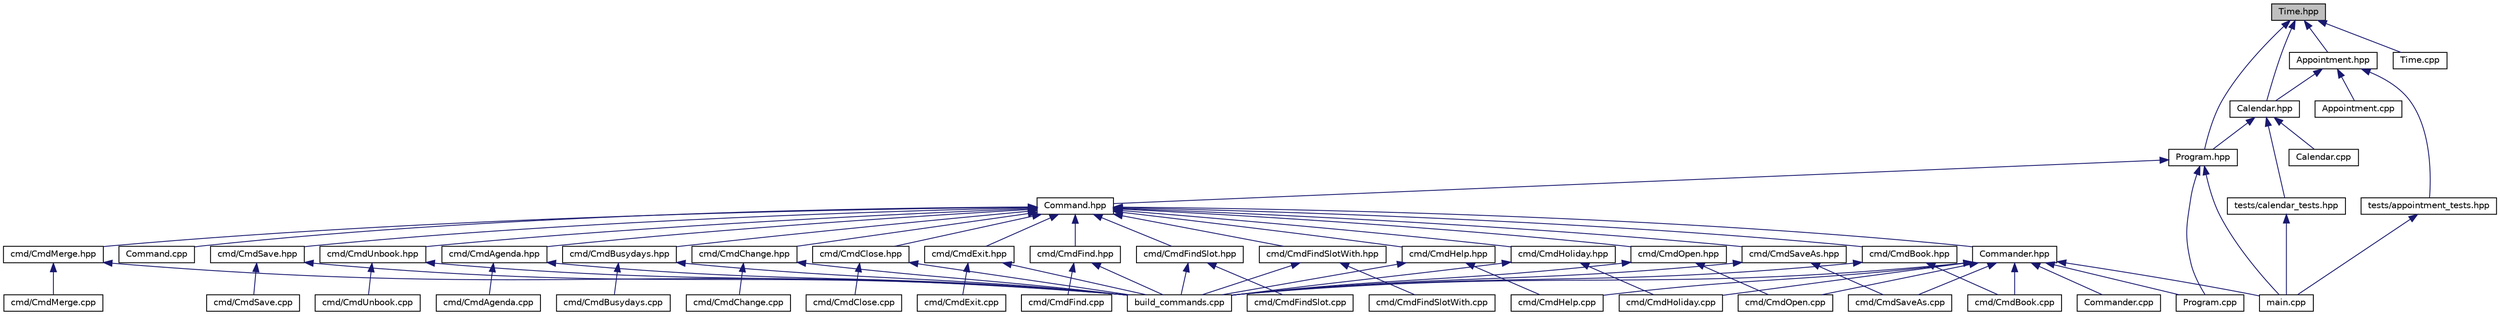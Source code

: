 digraph "Time.hpp"
{
  edge [fontname="Helvetica",fontsize="10",labelfontname="Helvetica",labelfontsize="10"];
  node [fontname="Helvetica",fontsize="10",shape=record];
  Node3 [label="Time.hpp",height=0.2,width=0.4,color="black", fillcolor="grey75", style="filled", fontcolor="black"];
  Node3 -> Node4 [dir="back",color="midnightblue",fontsize="10",style="solid"];
  Node4 [label="Appointment.hpp",height=0.2,width=0.4,color="black", fillcolor="white", style="filled",URL="$Appointment_8hpp.html"];
  Node4 -> Node5 [dir="back",color="midnightblue",fontsize="10",style="solid"];
  Node5 [label="Appointment.cpp",height=0.2,width=0.4,color="black", fillcolor="white", style="filled",URL="$Appointment_8cpp.html"];
  Node4 -> Node6 [dir="back",color="midnightblue",fontsize="10",style="solid"];
  Node6 [label="Calendar.hpp",height=0.2,width=0.4,color="black", fillcolor="white", style="filled",URL="$Calendar_8hpp.html"];
  Node6 -> Node7 [dir="back",color="midnightblue",fontsize="10",style="solid"];
  Node7 [label="Program.hpp",height=0.2,width=0.4,color="black", fillcolor="white", style="filled",URL="$Program_8hpp.html"];
  Node7 -> Node8 [dir="back",color="midnightblue",fontsize="10",style="solid"];
  Node8 [label="Command.hpp",height=0.2,width=0.4,color="black", fillcolor="white", style="filled",URL="$Command_8hpp.html"];
  Node8 -> Node9 [dir="back",color="midnightblue",fontsize="10",style="solid"];
  Node9 [label="Commander.hpp",height=0.2,width=0.4,color="black", fillcolor="white", style="filled",URL="$Commander_8hpp.html"];
  Node9 -> Node10 [dir="back",color="midnightblue",fontsize="10",style="solid"];
  Node10 [label="build_commands.cpp",height=0.2,width=0.4,color="black", fillcolor="white", style="filled",URL="$build__commands_8cpp.html"];
  Node9 -> Node11 [dir="back",color="midnightblue",fontsize="10",style="solid"];
  Node11 [label="cmd/CmdBook.cpp",height=0.2,width=0.4,color="black", fillcolor="white", style="filled",URL="$CmdBook_8cpp.html"];
  Node9 -> Node12 [dir="back",color="midnightblue",fontsize="10",style="solid"];
  Node12 [label="cmd/CmdHelp.cpp",height=0.2,width=0.4,color="black", fillcolor="white", style="filled",URL="$CmdHelp_8cpp.html"];
  Node9 -> Node13 [dir="back",color="midnightblue",fontsize="10",style="solid"];
  Node13 [label="cmd/CmdHoliday.cpp",height=0.2,width=0.4,color="black", fillcolor="white", style="filled",URL="$CmdHoliday_8cpp.html"];
  Node9 -> Node14 [dir="back",color="midnightblue",fontsize="10",style="solid"];
  Node14 [label="cmd/CmdOpen.cpp",height=0.2,width=0.4,color="black", fillcolor="white", style="filled",URL="$CmdOpen_8cpp.html"];
  Node9 -> Node15 [dir="back",color="midnightblue",fontsize="10",style="solid"];
  Node15 [label="cmd/CmdSaveAs.cpp",height=0.2,width=0.4,color="black", fillcolor="white", style="filled",URL="$CmdSaveAs_8cpp.html"];
  Node9 -> Node16 [dir="back",color="midnightblue",fontsize="10",style="solid"];
  Node16 [label="Commander.cpp",height=0.2,width=0.4,color="black", fillcolor="white", style="filled",URL="$Commander_8cpp.html"];
  Node9 -> Node17 [dir="back",color="midnightblue",fontsize="10",style="solid"];
  Node17 [label="main.cpp",height=0.2,width=0.4,color="black", fillcolor="white", style="filled",URL="$main_8cpp.html"];
  Node9 -> Node18 [dir="back",color="midnightblue",fontsize="10",style="solid"];
  Node18 [label="Program.cpp",height=0.2,width=0.4,color="black", fillcolor="white", style="filled",URL="$Program_8cpp.html"];
  Node8 -> Node19 [dir="back",color="midnightblue",fontsize="10",style="solid"];
  Node19 [label="cmd/CmdAgenda.hpp",height=0.2,width=0.4,color="black", fillcolor="white", style="filled",URL="$CmdAgenda_8hpp.html"];
  Node19 -> Node10 [dir="back",color="midnightblue",fontsize="10",style="solid"];
  Node19 -> Node20 [dir="back",color="midnightblue",fontsize="10",style="solid"];
  Node20 [label="cmd/CmdAgenda.cpp",height=0.2,width=0.4,color="black", fillcolor="white", style="filled",URL="$CmdAgenda_8cpp.html"];
  Node8 -> Node21 [dir="back",color="midnightblue",fontsize="10",style="solid"];
  Node21 [label="cmd/CmdBook.hpp",height=0.2,width=0.4,color="black", fillcolor="white", style="filled",URL="$CmdBook_8hpp.html"];
  Node21 -> Node10 [dir="back",color="midnightblue",fontsize="10",style="solid"];
  Node21 -> Node11 [dir="back",color="midnightblue",fontsize="10",style="solid"];
  Node8 -> Node22 [dir="back",color="midnightblue",fontsize="10",style="solid"];
  Node22 [label="cmd/CmdBusydays.hpp",height=0.2,width=0.4,color="black", fillcolor="white", style="filled",URL="$CmdBusydays_8hpp.html"];
  Node22 -> Node10 [dir="back",color="midnightblue",fontsize="10",style="solid"];
  Node22 -> Node23 [dir="back",color="midnightblue",fontsize="10",style="solid"];
  Node23 [label="cmd/CmdBusydays.cpp",height=0.2,width=0.4,color="black", fillcolor="white", style="filled",URL="$CmdBusydays_8cpp.html"];
  Node8 -> Node24 [dir="back",color="midnightblue",fontsize="10",style="solid"];
  Node24 [label="cmd/CmdChange.hpp",height=0.2,width=0.4,color="black", fillcolor="white", style="filled",URL="$CmdChange_8hpp.html"];
  Node24 -> Node10 [dir="back",color="midnightblue",fontsize="10",style="solid"];
  Node24 -> Node25 [dir="back",color="midnightblue",fontsize="10",style="solid"];
  Node25 [label="cmd/CmdChange.cpp",height=0.2,width=0.4,color="black", fillcolor="white", style="filled",URL="$CmdChange_8cpp.html"];
  Node8 -> Node26 [dir="back",color="midnightblue",fontsize="10",style="solid"];
  Node26 [label="cmd/CmdClose.hpp",height=0.2,width=0.4,color="black", fillcolor="white", style="filled",URL="$CmdClose_8hpp.html"];
  Node26 -> Node10 [dir="back",color="midnightblue",fontsize="10",style="solid"];
  Node26 -> Node27 [dir="back",color="midnightblue",fontsize="10",style="solid"];
  Node27 [label="cmd/CmdClose.cpp",height=0.2,width=0.4,color="black", fillcolor="white", style="filled",URL="$CmdClose_8cpp.html"];
  Node8 -> Node28 [dir="back",color="midnightblue",fontsize="10",style="solid"];
  Node28 [label="cmd/CmdExit.hpp",height=0.2,width=0.4,color="black", fillcolor="white", style="filled",URL="$CmdExit_8hpp.html"];
  Node28 -> Node10 [dir="back",color="midnightblue",fontsize="10",style="solid"];
  Node28 -> Node29 [dir="back",color="midnightblue",fontsize="10",style="solid"];
  Node29 [label="cmd/CmdExit.cpp",height=0.2,width=0.4,color="black", fillcolor="white", style="filled",URL="$CmdExit_8cpp.html"];
  Node8 -> Node30 [dir="back",color="midnightblue",fontsize="10",style="solid"];
  Node30 [label="cmd/CmdFind.hpp",height=0.2,width=0.4,color="black", fillcolor="white", style="filled",URL="$CmdFind_8hpp.html"];
  Node30 -> Node10 [dir="back",color="midnightblue",fontsize="10",style="solid"];
  Node30 -> Node31 [dir="back",color="midnightblue",fontsize="10",style="solid"];
  Node31 [label="cmd/CmdFind.cpp",height=0.2,width=0.4,color="black", fillcolor="white", style="filled",URL="$CmdFind_8cpp.html"];
  Node8 -> Node32 [dir="back",color="midnightblue",fontsize="10",style="solid"];
  Node32 [label="cmd/CmdFindSlot.hpp",height=0.2,width=0.4,color="black", fillcolor="white", style="filled",URL="$CmdFindSlot_8hpp.html"];
  Node32 -> Node10 [dir="back",color="midnightblue",fontsize="10",style="solid"];
  Node32 -> Node33 [dir="back",color="midnightblue",fontsize="10",style="solid"];
  Node33 [label="cmd/CmdFindSlot.cpp",height=0.2,width=0.4,color="black", fillcolor="white", style="filled",URL="$CmdFindSlot_8cpp.html"];
  Node8 -> Node34 [dir="back",color="midnightblue",fontsize="10",style="solid"];
  Node34 [label="cmd/CmdFindSlotWith.hpp",height=0.2,width=0.4,color="black", fillcolor="white", style="filled",URL="$CmdFindSlotWith_8hpp.html"];
  Node34 -> Node10 [dir="back",color="midnightblue",fontsize="10",style="solid"];
  Node34 -> Node35 [dir="back",color="midnightblue",fontsize="10",style="solid"];
  Node35 [label="cmd/CmdFindSlotWith.cpp",height=0.2,width=0.4,color="black", fillcolor="white", style="filled",URL="$CmdFindSlotWith_8cpp.html"];
  Node8 -> Node36 [dir="back",color="midnightblue",fontsize="10",style="solid"];
  Node36 [label="cmd/CmdHelp.hpp",height=0.2,width=0.4,color="black", fillcolor="white", style="filled",URL="$CmdHelp_8hpp.html"];
  Node36 -> Node10 [dir="back",color="midnightblue",fontsize="10",style="solid"];
  Node36 -> Node12 [dir="back",color="midnightblue",fontsize="10",style="solid"];
  Node8 -> Node37 [dir="back",color="midnightblue",fontsize="10",style="solid"];
  Node37 [label="cmd/CmdHoliday.hpp",height=0.2,width=0.4,color="black", fillcolor="white", style="filled",URL="$CmdHoliday_8hpp.html"];
  Node37 -> Node10 [dir="back",color="midnightblue",fontsize="10",style="solid"];
  Node37 -> Node13 [dir="back",color="midnightblue",fontsize="10",style="solid"];
  Node8 -> Node38 [dir="back",color="midnightblue",fontsize="10",style="solid"];
  Node38 [label="cmd/CmdMerge.hpp",height=0.2,width=0.4,color="black", fillcolor="white", style="filled",URL="$CmdMerge_8hpp.html"];
  Node38 -> Node10 [dir="back",color="midnightblue",fontsize="10",style="solid"];
  Node38 -> Node39 [dir="back",color="midnightblue",fontsize="10",style="solid"];
  Node39 [label="cmd/CmdMerge.cpp",height=0.2,width=0.4,color="black", fillcolor="white", style="filled",URL="$CmdMerge_8cpp.html"];
  Node8 -> Node40 [dir="back",color="midnightblue",fontsize="10",style="solid"];
  Node40 [label="cmd/CmdOpen.hpp",height=0.2,width=0.4,color="black", fillcolor="white", style="filled",URL="$CmdOpen_8hpp.html"];
  Node40 -> Node10 [dir="back",color="midnightblue",fontsize="10",style="solid"];
  Node40 -> Node14 [dir="back",color="midnightblue",fontsize="10",style="solid"];
  Node8 -> Node41 [dir="back",color="midnightblue",fontsize="10",style="solid"];
  Node41 [label="cmd/CmdSave.hpp",height=0.2,width=0.4,color="black", fillcolor="white", style="filled",URL="$CmdSave_8hpp.html"];
  Node41 -> Node10 [dir="back",color="midnightblue",fontsize="10",style="solid"];
  Node41 -> Node42 [dir="back",color="midnightblue",fontsize="10",style="solid"];
  Node42 [label="cmd/CmdSave.cpp",height=0.2,width=0.4,color="black", fillcolor="white", style="filled",URL="$CmdSave_8cpp.html"];
  Node8 -> Node43 [dir="back",color="midnightblue",fontsize="10",style="solid"];
  Node43 [label="cmd/CmdSaveAs.hpp",height=0.2,width=0.4,color="black", fillcolor="white", style="filled",URL="$CmdSaveAs_8hpp.html"];
  Node43 -> Node10 [dir="back",color="midnightblue",fontsize="10",style="solid"];
  Node43 -> Node15 [dir="back",color="midnightblue",fontsize="10",style="solid"];
  Node8 -> Node44 [dir="back",color="midnightblue",fontsize="10",style="solid"];
  Node44 [label="cmd/CmdUnbook.hpp",height=0.2,width=0.4,color="black", fillcolor="white", style="filled",URL="$CmdUnbook_8hpp.html"];
  Node44 -> Node10 [dir="back",color="midnightblue",fontsize="10",style="solid"];
  Node44 -> Node45 [dir="back",color="midnightblue",fontsize="10",style="solid"];
  Node45 [label="cmd/CmdUnbook.cpp",height=0.2,width=0.4,color="black", fillcolor="white", style="filled",URL="$CmdUnbook_8cpp.html"];
  Node8 -> Node46 [dir="back",color="midnightblue",fontsize="10",style="solid"];
  Node46 [label="Command.cpp",height=0.2,width=0.4,color="black", fillcolor="white", style="filled",URL="$Command_8cpp.html"];
  Node7 -> Node17 [dir="back",color="midnightblue",fontsize="10",style="solid"];
  Node7 -> Node18 [dir="back",color="midnightblue",fontsize="10",style="solid"];
  Node6 -> Node47 [dir="back",color="midnightblue",fontsize="10",style="solid"];
  Node47 [label="Calendar.cpp",height=0.2,width=0.4,color="black", fillcolor="white", style="filled",URL="$Calendar_8cpp.html"];
  Node6 -> Node48 [dir="back",color="midnightblue",fontsize="10",style="solid"];
  Node48 [label="tests/calendar_tests.hpp",height=0.2,width=0.4,color="black", fillcolor="white", style="filled",URL="$calendar__tests_8hpp.html"];
  Node48 -> Node17 [dir="back",color="midnightblue",fontsize="10",style="solid"];
  Node4 -> Node49 [dir="back",color="midnightblue",fontsize="10",style="solid"];
  Node49 [label="tests/appointment_tests.hpp",height=0.2,width=0.4,color="black", fillcolor="white", style="filled",URL="$appointment__tests_8hpp.html"];
  Node49 -> Node17 [dir="back",color="midnightblue",fontsize="10",style="solid"];
  Node3 -> Node6 [dir="back",color="midnightblue",fontsize="10",style="solid"];
  Node3 -> Node7 [dir="back",color="midnightblue",fontsize="10",style="solid"];
  Node3 -> Node50 [dir="back",color="midnightblue",fontsize="10",style="solid"];
  Node50 [label="Time.cpp",height=0.2,width=0.4,color="black", fillcolor="white", style="filled",URL="$Time_8cpp.html"];
}
